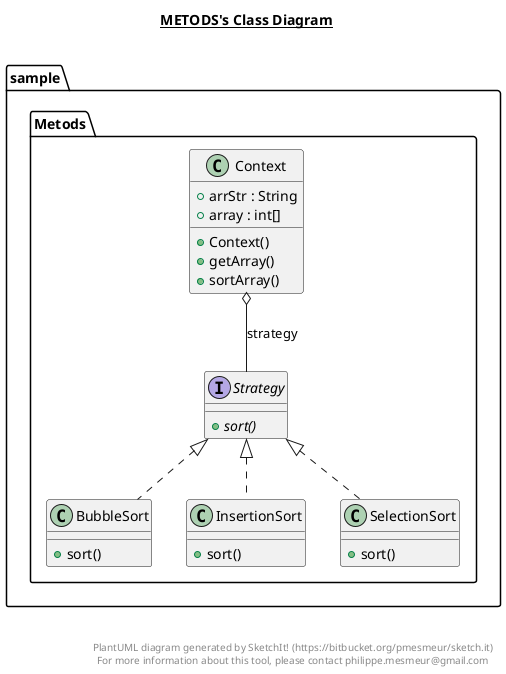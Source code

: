 @startuml

title __METODS's Class Diagram__\n

  namespace sample {
    namespace Metods {
      class sample.Metods.BubbleSort {
          + sort()
      }
    }
  }
  

  namespace sample {
    namespace Metods {
      class sample.Metods.Context {
          + arrStr : String
          + array : int[]
          + Context()
          + getArray()
          + sortArray()
      }
    }
  }
  

  namespace sample {
    namespace Metods {
      class sample.Metods.InsertionSort {
          + sort()
      }
    }
  }
  

  namespace sample {
    namespace Metods {
      class sample.Metods.SelectionSort {
          + sort()
      }
    }
  }
  

  namespace sample {
    namespace Metods {
      interface sample.Metods.Strategy {
          {abstract} + sort()
      }
    }
  }
  

  sample.Metods.BubbleSort .up.|> sample.Metods.Strategy
  sample.Metods.Context o-- sample.Metods.Strategy : strategy
  sample.Metods.InsertionSort .up.|> sample.Metods.Strategy
  sample.Metods.SelectionSort .up.|> sample.Metods.Strategy


right footer


PlantUML diagram generated by SketchIt! (https://bitbucket.org/pmesmeur/sketch.it)
For more information about this tool, please contact philippe.mesmeur@gmail.com
endfooter

@enduml
